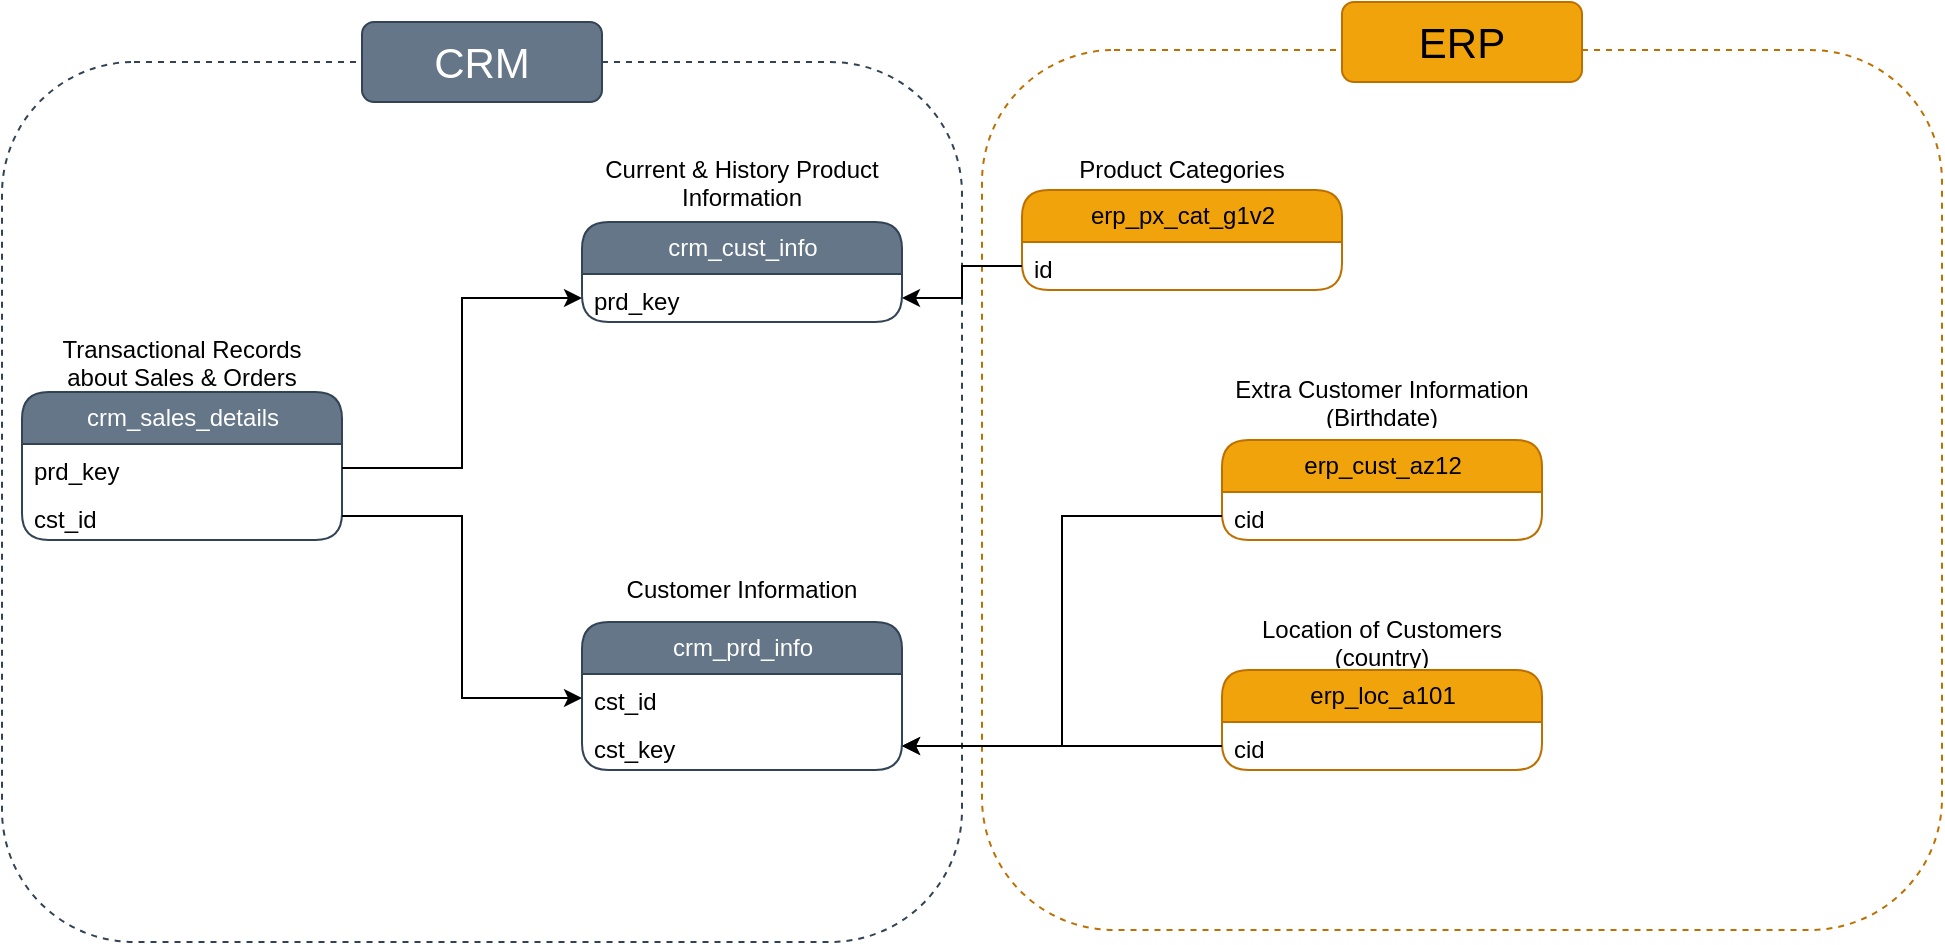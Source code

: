 <mxfile version="28.0.6">
  <diagram name="Página-1" id="75lGYvpLycOJ10V4Kbvd">
    <mxGraphModel dx="1426" dy="889" grid="1" gridSize="10" guides="1" tooltips="1" connect="1" arrows="1" fold="1" page="1" pageScale="1" pageWidth="1169" pageHeight="827" background="none" math="0" shadow="0">
      <root>
        <mxCell id="0" />
        <mxCell id="1" parent="0" />
        <mxCell id="vPG2MYdEg0kCPPpe_jxf-41" value="" style="rounded=1;whiteSpace=wrap;html=1;fillColor=none;dashed=1;fontColor=#000000;strokeColor=#BD7000;" parent="1" vertex="1">
          <mxGeometry x="600" y="194" width="480" height="440" as="geometry" />
        </mxCell>
        <mxCell id="vPG2MYdEg0kCPPpe_jxf-34" value="" style="rounded=1;whiteSpace=wrap;html=1;fillColor=none;dashed=1;fontColor=#ffffff;strokeColor=#314354;" parent="1" vertex="1">
          <mxGeometry x="110" y="200" width="480" height="440" as="geometry" />
        </mxCell>
        <mxCell id="vPG2MYdEg0kCPPpe_jxf-1" value="crm_cust_info" style="swimlane;fontStyle=0;childLayout=stackLayout;horizontal=1;startSize=26;horizontalStack=0;resizeParent=1;resizeParentMax=0;resizeLast=0;collapsible=1;marginBottom=0;html=1;rounded=1;arcSize=17;fillColor=#647687;fontColor=#ffffff;strokeColor=#314354;" parent="1" vertex="1">
          <mxGeometry x="400" y="280" width="160" height="50" as="geometry" />
        </mxCell>
        <mxCell id="vPG2MYdEg0kCPPpe_jxf-2" value="prd_key" style="text;align=left;verticalAlign=top;spacingLeft=4;spacingRight=4;overflow=hidden;rotatable=0;points=[[0,0.5],[1,0.5]];portConstraint=eastwest;whiteSpace=wrap;html=1;fillColor=none;" parent="vPG2MYdEg0kCPPpe_jxf-1" vertex="1">
          <mxGeometry y="26" width="160" height="24" as="geometry" />
        </mxCell>
        <mxCell id="vPG2MYdEg0kCPPpe_jxf-9" value="crm_prd_info" style="swimlane;fontStyle=0;childLayout=stackLayout;horizontal=1;startSize=26;horizontalStack=0;resizeParent=1;resizeParentMax=0;resizeLast=0;collapsible=1;marginBottom=0;html=1;rounded=1;arcSize=17;fillColor=#647687;fontColor=#ffffff;strokeColor=#314354;" parent="1" vertex="1">
          <mxGeometry x="400" y="480" width="160" height="74" as="geometry" />
        </mxCell>
        <mxCell id="vPG2MYdEg0kCPPpe_jxf-10" value="cst_id" style="text;align=left;verticalAlign=top;spacingLeft=4;spacingRight=4;overflow=hidden;rotatable=0;points=[[0,0.5],[1,0.5]];portConstraint=eastwest;whiteSpace=wrap;html=1;fillColor=none;" parent="vPG2MYdEg0kCPPpe_jxf-9" vertex="1">
          <mxGeometry y="26" width="160" height="24" as="geometry" />
        </mxCell>
        <mxCell id="vPG2MYdEg0kCPPpe_jxf-15" value="cst_key" style="text;align=left;verticalAlign=top;spacingLeft=4;spacingRight=4;overflow=hidden;rotatable=0;points=[[0,0.5],[1,0.5]];portConstraint=eastwest;whiteSpace=wrap;html=1;fillColor=none;" parent="vPG2MYdEg0kCPPpe_jxf-9" vertex="1">
          <mxGeometry y="50" width="160" height="24" as="geometry" />
        </mxCell>
        <mxCell id="vPG2MYdEg0kCPPpe_jxf-11" value="crm_sales_details" style="swimlane;fontStyle=0;childLayout=stackLayout;horizontal=1;startSize=26;horizontalStack=0;resizeParent=1;resizeParentMax=0;resizeLast=0;collapsible=1;marginBottom=0;html=1;rounded=1;arcSize=17;fillColor=#647687;fontColor=#ffffff;strokeColor=#314354;fontSize=12;" parent="1" vertex="1">
          <mxGeometry x="120" y="365" width="160" height="74" as="geometry" />
        </mxCell>
        <mxCell id="vPG2MYdEg0kCPPpe_jxf-12" value="prd_key" style="text;align=left;verticalAlign=top;spacingLeft=4;spacingRight=4;overflow=hidden;rotatable=0;points=[[0,0.5],[1,0.5]];portConstraint=eastwest;whiteSpace=wrap;html=1;fillColor=none;" parent="vPG2MYdEg0kCPPpe_jxf-11" vertex="1">
          <mxGeometry y="26" width="160" height="24" as="geometry" />
        </mxCell>
        <mxCell id="vPG2MYdEg0kCPPpe_jxf-13" value="cst_id" style="text;align=left;verticalAlign=top;spacingLeft=4;spacingRight=4;overflow=hidden;rotatable=0;points=[[0,0.5],[1,0.5]];portConstraint=eastwest;whiteSpace=wrap;html=1;fillColor=none;" parent="vPG2MYdEg0kCPPpe_jxf-11" vertex="1">
          <mxGeometry y="50" width="160" height="24" as="geometry" />
        </mxCell>
        <mxCell id="vPG2MYdEg0kCPPpe_jxf-14" style="edgeStyle=orthogonalEdgeStyle;rounded=0;orthogonalLoop=1;jettySize=auto;html=1;entryX=0;entryY=0.5;entryDx=0;entryDy=0;" parent="1" source="vPG2MYdEg0kCPPpe_jxf-12" target="vPG2MYdEg0kCPPpe_jxf-2" edge="1">
          <mxGeometry relative="1" as="geometry" />
        </mxCell>
        <mxCell id="vPG2MYdEg0kCPPpe_jxf-16" style="edgeStyle=orthogonalEdgeStyle;rounded=0;orthogonalLoop=1;jettySize=auto;html=1;entryX=0;entryY=0.5;entryDx=0;entryDy=0;" parent="1" source="vPG2MYdEg0kCPPpe_jxf-13" target="vPG2MYdEg0kCPPpe_jxf-10" edge="1">
          <mxGeometry relative="1" as="geometry" />
        </mxCell>
        <mxCell id="vPG2MYdEg0kCPPpe_jxf-17" value="erp_cust_az12" style="swimlane;fontStyle=0;childLayout=stackLayout;horizontal=1;startSize=26;horizontalStack=0;resizeParent=1;resizeParentMax=0;resizeLast=0;collapsible=1;marginBottom=0;html=1;rounded=1;arcSize=17;fillColor=#f0a30a;strokeColor=#BD7000;fontColor=#000000;" parent="1" vertex="1">
          <mxGeometry x="720" y="389" width="160" height="50" as="geometry" />
        </mxCell>
        <mxCell id="vPG2MYdEg0kCPPpe_jxf-18" value="cid" style="text;align=left;verticalAlign=top;spacingLeft=4;spacingRight=4;overflow=hidden;rotatable=0;points=[[0,0.5],[1,0.5]];portConstraint=eastwest;whiteSpace=wrap;html=1;fillColor=none;" parent="vPG2MYdEg0kCPPpe_jxf-17" vertex="1">
          <mxGeometry y="26" width="160" height="24" as="geometry" />
        </mxCell>
        <mxCell id="vPG2MYdEg0kCPPpe_jxf-19" value="erp_loc_a101" style="swimlane;fontStyle=0;childLayout=stackLayout;horizontal=1;startSize=26;horizontalStack=0;resizeParent=1;resizeParentMax=0;resizeLast=0;collapsible=1;marginBottom=0;html=1;rounded=1;arcSize=17;fillColor=#f0a30a;strokeColor=#BD7000;fontColor=#000000;" parent="1" vertex="1">
          <mxGeometry x="720" y="504" width="160" height="50" as="geometry" />
        </mxCell>
        <mxCell id="vPG2MYdEg0kCPPpe_jxf-20" value="cid" style="text;align=left;verticalAlign=top;spacingLeft=4;spacingRight=4;overflow=hidden;rotatable=0;points=[[0,0.5],[1,0.5]];portConstraint=eastwest;whiteSpace=wrap;html=1;fillColor=none;" parent="vPG2MYdEg0kCPPpe_jxf-19" vertex="1">
          <mxGeometry y="26" width="160" height="24" as="geometry" />
        </mxCell>
        <mxCell id="vPG2MYdEg0kCPPpe_jxf-21" value="erp_px_cat_g1v2" style="swimlane;fontStyle=0;childLayout=stackLayout;horizontal=1;startSize=26;horizontalStack=0;resizeParent=1;resizeParentMax=0;resizeLast=0;collapsible=1;marginBottom=0;html=1;rounded=1;arcSize=17;fillColor=#f0a30a;strokeColor=#BD7000;fontColor=#000000;" parent="1" vertex="1">
          <mxGeometry x="620" y="264" width="160" height="50" as="geometry" />
        </mxCell>
        <mxCell id="vPG2MYdEg0kCPPpe_jxf-22" value="id" style="text;align=left;verticalAlign=top;spacingLeft=4;spacingRight=4;overflow=hidden;rotatable=0;points=[[0,0.5],[1,0.5]];portConstraint=eastwest;whiteSpace=wrap;html=1;fillColor=none;" parent="vPG2MYdEg0kCPPpe_jxf-21" vertex="1">
          <mxGeometry y="26" width="160" height="24" as="geometry" />
        </mxCell>
        <mxCell id="vPG2MYdEg0kCPPpe_jxf-23" style="edgeStyle=orthogonalEdgeStyle;rounded=0;orthogonalLoop=1;jettySize=auto;html=1;" parent="1" source="vPG2MYdEg0kCPPpe_jxf-22" target="vPG2MYdEg0kCPPpe_jxf-2" edge="1">
          <mxGeometry relative="1" as="geometry" />
        </mxCell>
        <mxCell id="vPG2MYdEg0kCPPpe_jxf-24" style="edgeStyle=orthogonalEdgeStyle;rounded=0;orthogonalLoop=1;jettySize=auto;html=1;" parent="1" source="vPG2MYdEg0kCPPpe_jxf-20" target="vPG2MYdEg0kCPPpe_jxf-15" edge="1">
          <mxGeometry relative="1" as="geometry" />
        </mxCell>
        <mxCell id="vPG2MYdEg0kCPPpe_jxf-25" style="edgeStyle=orthogonalEdgeStyle;rounded=0;orthogonalLoop=1;jettySize=auto;html=1;" parent="1" source="vPG2MYdEg0kCPPpe_jxf-18" target="vPG2MYdEg0kCPPpe_jxf-15" edge="1">
          <mxGeometry relative="1" as="geometry" />
        </mxCell>
        <mxCell id="vPG2MYdEg0kCPPpe_jxf-26" value="Transactional Records about Sales &amp;amp; Orders" style="text;strokeColor=none;fillColor=none;align=center;verticalAlign=top;spacingLeft=4;spacingRight=4;overflow=hidden;rotatable=0;points=[[0,0.5],[1,0.5]];portConstraint=eastwest;whiteSpace=wrap;html=1;" parent="1" vertex="1">
          <mxGeometry x="130" y="330" width="140" height="30" as="geometry" />
        </mxCell>
        <mxCell id="vPG2MYdEg0kCPPpe_jxf-28" value="Current &amp;amp; History Product Information" style="text;strokeColor=none;fillColor=none;align=center;verticalAlign=top;spacingLeft=4;spacingRight=4;overflow=hidden;rotatable=0;points=[[0,0.5],[1,0.5]];portConstraint=eastwest;whiteSpace=wrap;html=1;" parent="1" vertex="1">
          <mxGeometry x="400" y="240" width="160" height="30" as="geometry" />
        </mxCell>
        <mxCell id="vPG2MYdEg0kCPPpe_jxf-29" value="Customer Information" style="text;strokeColor=none;fillColor=none;align=center;verticalAlign=top;spacingLeft=4;spacingRight=4;overflow=hidden;rotatable=0;points=[[0,0.5],[1,0.5]];portConstraint=eastwest;whiteSpace=wrap;html=1;" parent="1" vertex="1">
          <mxGeometry x="400" y="450" width="160" height="30" as="geometry" />
        </mxCell>
        <mxCell id="vPG2MYdEg0kCPPpe_jxf-30" value="Product Categories" style="text;strokeColor=none;fillColor=none;align=center;verticalAlign=top;spacingLeft=4;spacingRight=4;overflow=hidden;rotatable=0;points=[[0,0.5],[1,0.5]];portConstraint=eastwest;whiteSpace=wrap;html=1;" parent="1" vertex="1">
          <mxGeometry x="620" y="240" width="160" height="30" as="geometry" />
        </mxCell>
        <mxCell id="vPG2MYdEg0kCPPpe_jxf-31" value="Extra Customer Information (Birthdate)" style="text;strokeColor=none;fillColor=none;align=center;verticalAlign=top;spacingLeft=4;spacingRight=4;overflow=hidden;rotatable=0;points=[[0,0.5],[1,0.5]];portConstraint=eastwest;whiteSpace=wrap;html=1;" parent="1" vertex="1">
          <mxGeometry x="720" y="350" width="160" height="30" as="geometry" />
        </mxCell>
        <mxCell id="vPG2MYdEg0kCPPpe_jxf-32" value="Location of Customers (country)" style="text;strokeColor=none;fillColor=none;align=center;verticalAlign=top;spacingLeft=4;spacingRight=4;overflow=hidden;rotatable=0;points=[[0,0.5],[1,0.5]];portConstraint=eastwest;whiteSpace=wrap;html=1;" parent="1" vertex="1">
          <mxGeometry x="720" y="470" width="160" height="30" as="geometry" />
        </mxCell>
        <mxCell id="vPG2MYdEg0kCPPpe_jxf-42" value="&lt;font style=&quot;font-size: 21px;&quot;&gt;CRM&lt;/font&gt;" style="rounded=1;whiteSpace=wrap;html=1;fillColor=#647687;fontColor=#ffffff;strokeColor=#314354;" parent="1" vertex="1">
          <mxGeometry x="290" y="180" width="120" height="40" as="geometry" />
        </mxCell>
        <mxCell id="vPG2MYdEg0kCPPpe_jxf-43" value="&lt;font style=&quot;font-size: 21px;&quot;&gt;ERP&lt;/font&gt;" style="rounded=1;whiteSpace=wrap;html=1;fillColor=#f0a30a;fontColor=#000000;strokeColor=#BD7000;" parent="1" vertex="1">
          <mxGeometry x="780" y="170" width="120" height="40" as="geometry" />
        </mxCell>
      </root>
    </mxGraphModel>
  </diagram>
</mxfile>
